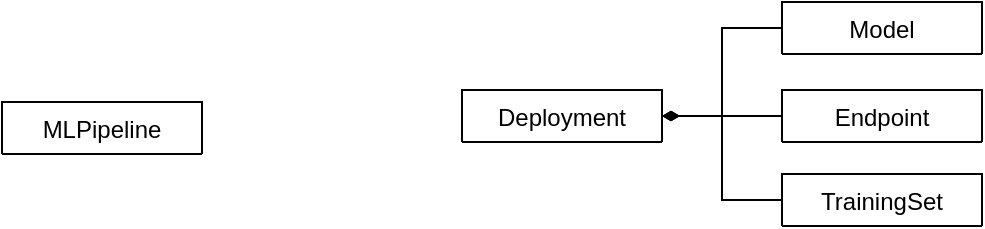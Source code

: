 <mxfile version="12.6.2" type="github">
  <diagram id="50PFHMBwWoru9Kx3dnVT" name="Page-1">
    <mxGraphModel dx="807" dy="548" grid="1" gridSize="10" guides="1" tooltips="1" connect="1" arrows="1" fold="1" page="1" pageScale="1" pageWidth="827" pageHeight="1169" math="0" shadow="0">
      <root>
        <mxCell id="0"/>
        <mxCell id="1" parent="0"/>
        <mxCell id="EUaZMrfHuvkhfZzwmmWV-1" value="MLPipeline" style="swimlane;fontStyle=0;childLayout=stackLayout;horizontal=1;startSize=26;fillColor=none;horizontalStack=0;resizeParent=1;resizeParentMax=0;resizeLast=0;collapsible=1;marginBottom=0;" parent="1" vertex="1" collapsed="1">
          <mxGeometry x="190" y="190" width="100" height="26" as="geometry">
            <mxRectangle x="90" y="130" width="140" height="52" as="alternateBounds"/>
          </mxGeometry>
        </mxCell>
        <mxCell id="EUaZMrfHuvkhfZzwmmWV-8" value="Model" style="swimlane;fontStyle=0;childLayout=stackLayout;horizontal=1;startSize=26;fillColor=none;horizontalStack=0;resizeParent=1;resizeParentMax=0;resizeLast=0;collapsible=1;marginBottom=0;" parent="1" vertex="1" collapsed="1">
          <mxGeometry x="580" y="140" width="100" height="26" as="geometry">
            <mxRectangle x="90" y="130" width="140" height="52" as="alternateBounds"/>
          </mxGeometry>
        </mxCell>
        <mxCell id="EUaZMrfHuvkhfZzwmmWV-9" value="Endpoint" style="swimlane;fontStyle=0;childLayout=stackLayout;horizontal=1;startSize=26;fillColor=none;horizontalStack=0;resizeParent=1;resizeParentMax=0;resizeLast=0;collapsible=1;marginBottom=0;" parent="1" vertex="1" collapsed="1">
          <mxGeometry x="580" y="184" width="100" height="26" as="geometry">
            <mxRectangle x="90" y="130" width="140" height="52" as="alternateBounds"/>
          </mxGeometry>
        </mxCell>
        <mxCell id="EUaZMrfHuvkhfZzwmmWV-10" value="TrainingSet" style="swimlane;fontStyle=0;childLayout=stackLayout;horizontal=1;startSize=26;fillColor=none;horizontalStack=0;resizeParent=1;resizeParentMax=0;resizeLast=0;collapsible=1;marginBottom=0;" parent="1" vertex="1" collapsed="1">
          <mxGeometry x="580" y="226" width="100" height="26" as="geometry">
            <mxRectangle x="90" y="130" width="140" height="52" as="alternateBounds"/>
          </mxGeometry>
        </mxCell>
        <mxCell id="EUaZMrfHuvkhfZzwmmWV-20" style="edgeStyle=orthogonalEdgeStyle;rounded=0;orthogonalLoop=1;jettySize=auto;html=1;exitX=1;exitY=0.5;exitDx=0;exitDy=0;entryX=0;entryY=0.5;entryDx=0;entryDy=0;endArrow=none;endFill=0;startArrow=diamondThin;startFill=1;" parent="1" source="EUaZMrfHuvkhfZzwmmWV-16" target="EUaZMrfHuvkhfZzwmmWV-8" edge="1">
          <mxGeometry relative="1" as="geometry"/>
        </mxCell>
        <mxCell id="EUaZMrfHuvkhfZzwmmWV-21" style="edgeStyle=orthogonalEdgeStyle;rounded=0;orthogonalLoop=1;jettySize=auto;html=1;exitX=1;exitY=0.5;exitDx=0;exitDy=0;entryX=0;entryY=0.5;entryDx=0;entryDy=0;startArrow=diamondThin;startFill=1;endArrow=none;endFill=0;" parent="1" source="EUaZMrfHuvkhfZzwmmWV-16" target="EUaZMrfHuvkhfZzwmmWV-9" edge="1">
          <mxGeometry relative="1" as="geometry"/>
        </mxCell>
        <mxCell id="EUaZMrfHuvkhfZzwmmWV-24" style="edgeStyle=orthogonalEdgeStyle;rounded=0;orthogonalLoop=1;jettySize=auto;html=1;exitX=1;exitY=0.5;exitDx=0;exitDy=0;entryX=0;entryY=0.5;entryDx=0;entryDy=0;startArrow=diamondThin;startFill=1;endArrow=none;endFill=0;" parent="1" source="EUaZMrfHuvkhfZzwmmWV-16" target="EUaZMrfHuvkhfZzwmmWV-10" edge="1">
          <mxGeometry relative="1" as="geometry"/>
        </mxCell>
        <mxCell id="EUaZMrfHuvkhfZzwmmWV-16" value="Deployment" style="swimlane;fontStyle=0;childLayout=stackLayout;horizontal=1;startSize=26;fillColor=none;horizontalStack=0;resizeParent=1;resizeParentMax=0;resizeLast=0;collapsible=1;marginBottom=0;" parent="1" vertex="1" collapsed="1">
          <mxGeometry x="420" y="184" width="100" height="26" as="geometry">
            <mxRectangle x="90" y="210" width="140" height="52" as="alternateBounds"/>
          </mxGeometry>
        </mxCell>
        <mxCell id="EUaZMrfHuvkhfZzwmmWV-17" value="status: enum" style="text;strokeColor=none;fillColor=none;align=left;verticalAlign=top;spacingLeft=4;spacingRight=4;overflow=hidden;rotatable=0;points=[[0,0.5],[1,0.5]];portConstraint=eastwest;" parent="EUaZMrfHuvkhfZzwmmWV-16" vertex="1">
          <mxGeometry y="26" width="100" height="26" as="geometry"/>
        </mxCell>
      </root>
    </mxGraphModel>
  </diagram>
</mxfile>

